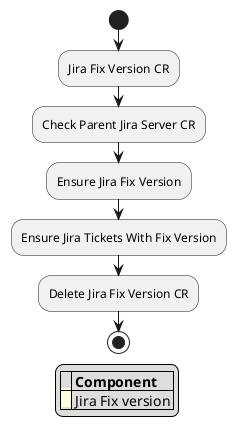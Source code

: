 @startuml
start
:Jira Fix Version CR;
:Check Parent Jira Server CR;
:Ensure Jira Fix Version;
:Ensure Jira Tickets With Fix Version;
:Delete Jira Fix Version CR;
stop

legend
|= |= Component |
|<back:#lightyellow>   </back>| Jira Fix version |
endlegend
@enduml